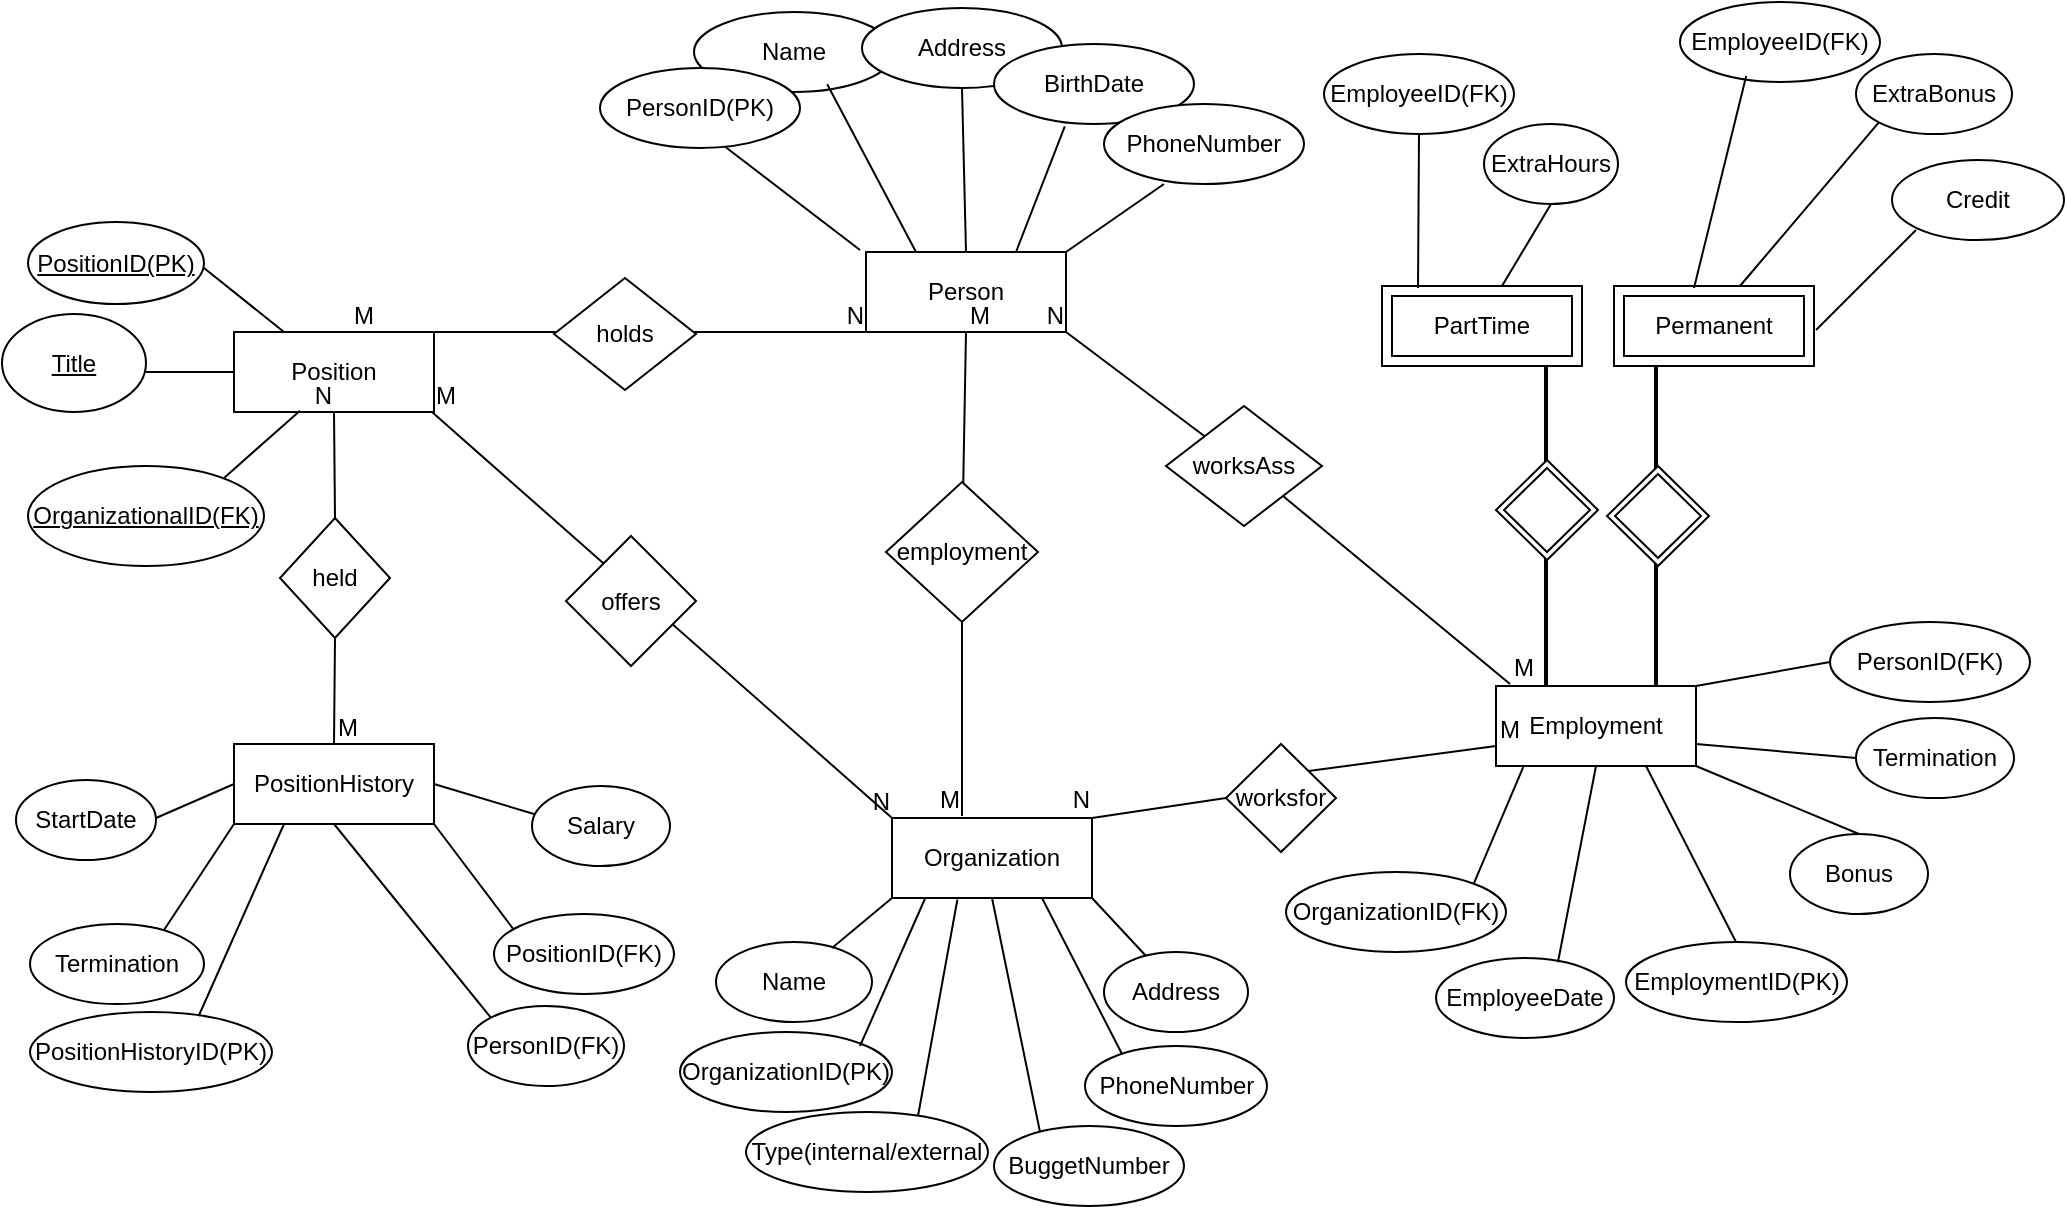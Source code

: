 <mxfile version="26.1.1">
  <diagram id="R2lEEEUBdFMjLlhIrx00" name="Page-1">
    <mxGraphModel dx="2434" dy="559" grid="0" gridSize="10" guides="1" tooltips="1" connect="1" arrows="1" fold="1" page="1" pageScale="1" pageWidth="1400" pageHeight="850" math="0" shadow="0" extFonts="Permanent Marker^https://fonts.googleapis.com/css?family=Permanent+Marker">
      <root>
        <mxCell id="0" />
        <mxCell id="1" parent="0" />
        <mxCell id="ryigq5SahpJXSNlZDlZl-99" value="" style="endArrow=none;html=1;rounded=0;entryX=0;entryY=0.5;entryDx=0;entryDy=0;exitX=1;exitY=0;exitDx=0;exitDy=0;" parent="1" source="ryigq5SahpJXSNlZDlZl-77" target="ryigq5SahpJXSNlZDlZl-81" edge="1">
          <mxGeometry width="50" height="50" relative="1" as="geometry">
            <mxPoint x="675" y="371" as="sourcePoint" />
            <mxPoint x="725" y="321" as="targetPoint" />
          </mxGeometry>
        </mxCell>
        <mxCell id="ryigq5SahpJXSNlZDlZl-1" value="Person" style="whiteSpace=wrap;html=1;align=center;" parent="1" vertex="1">
          <mxGeometry x="322" y="153" width="100" height="40" as="geometry" />
        </mxCell>
        <mxCell id="ryigq5SahpJXSNlZDlZl-2" value="Name" style="ellipse;whiteSpace=wrap;html=1;align=center;" parent="1" vertex="1">
          <mxGeometry x="236" y="33" width="100" height="40" as="geometry" />
        </mxCell>
        <mxCell id="ryigq5SahpJXSNlZDlZl-3" value="PersonID(PK)" style="ellipse;whiteSpace=wrap;html=1;align=center;" parent="1" vertex="1">
          <mxGeometry x="189" y="61" width="100" height="40" as="geometry" />
        </mxCell>
        <mxCell id="ryigq5SahpJXSNlZDlZl-4" value="Address" style="ellipse;whiteSpace=wrap;html=1;align=center;" parent="1" vertex="1">
          <mxGeometry x="320" y="31" width="100" height="40" as="geometry" />
        </mxCell>
        <mxCell id="ryigq5SahpJXSNlZDlZl-5" value="BirthDate" style="ellipse;whiteSpace=wrap;html=1;align=center;" parent="1" vertex="1">
          <mxGeometry x="386" y="49" width="100" height="40" as="geometry" />
        </mxCell>
        <mxCell id="ryigq5SahpJXSNlZDlZl-6" value="PhoneNumber" style="ellipse;whiteSpace=wrap;html=1;align=center;" parent="1" vertex="1">
          <mxGeometry x="441" y="79" width="100" height="40" as="geometry" />
        </mxCell>
        <mxCell id="ryigq5SahpJXSNlZDlZl-7" value="" style="endArrow=none;html=1;rounded=0;entryX=0.25;entryY=0;entryDx=0;entryDy=0;exitX=0.666;exitY=0.903;exitDx=0;exitDy=0;exitPerimeter=0;" parent="1" source="ryigq5SahpJXSNlZDlZl-2" target="ryigq5SahpJXSNlZDlZl-1" edge="1">
          <mxGeometry width="50" height="50" relative="1" as="geometry">
            <mxPoint x="300" y="107" as="sourcePoint" />
            <mxPoint x="308" y="233" as="targetPoint" />
            <Array as="points" />
          </mxGeometry>
        </mxCell>
        <mxCell id="ryigq5SahpJXSNlZDlZl-8" value="" style="endArrow=none;html=1;rounded=0;exitX=0.624;exitY=0.981;exitDx=0;exitDy=0;exitPerimeter=0;" parent="1" source="ryigq5SahpJXSNlZDlZl-3" edge="1">
          <mxGeometry width="50" height="50" relative="1" as="geometry">
            <mxPoint x="212" y="139" as="sourcePoint" />
            <mxPoint x="319" y="152" as="targetPoint" />
            <Array as="points" />
          </mxGeometry>
        </mxCell>
        <mxCell id="ryigq5SahpJXSNlZDlZl-9" value="" style="endArrow=none;html=1;rounded=0;exitX=0.75;exitY=0;exitDx=0;exitDy=0;entryX=0.354;entryY=1.031;entryDx=0;entryDy=0;entryPerimeter=0;" parent="1" source="ryigq5SahpJXSNlZDlZl-1" target="ryigq5SahpJXSNlZDlZl-5" edge="1">
          <mxGeometry width="50" height="50" relative="1" as="geometry">
            <mxPoint x="400" y="150" as="sourcePoint" />
            <mxPoint x="433" y="105" as="targetPoint" />
          </mxGeometry>
        </mxCell>
        <mxCell id="ryigq5SahpJXSNlZDlZl-10" value="" style="endArrow=none;html=1;rounded=0;exitX=1;exitY=0;exitDx=0;exitDy=0;entryX=0.3;entryY=1;entryDx=0;entryDy=0;entryPerimeter=0;" parent="1" source="ryigq5SahpJXSNlZDlZl-1" target="ryigq5SahpJXSNlZDlZl-6" edge="1">
          <mxGeometry width="50" height="50" relative="1" as="geometry">
            <mxPoint x="425" y="183" as="sourcePoint" />
            <mxPoint x="475" y="133" as="targetPoint" />
          </mxGeometry>
        </mxCell>
        <mxCell id="ryigq5SahpJXSNlZDlZl-11" value="" style="endArrow=none;html=1;rounded=0;entryX=0.5;entryY=1;entryDx=0;entryDy=0;exitX=0.5;exitY=0;exitDx=0;exitDy=0;" parent="1" source="ryigq5SahpJXSNlZDlZl-1" target="ryigq5SahpJXSNlZDlZl-4" edge="1">
          <mxGeometry width="50" height="50" relative="1" as="geometry">
            <mxPoint x="355" y="153" as="sourcePoint" />
            <mxPoint x="405" y="103" as="targetPoint" />
          </mxGeometry>
        </mxCell>
        <mxCell id="ryigq5SahpJXSNlZDlZl-12" value="Position" style="whiteSpace=wrap;html=1;align=center;" parent="1" vertex="1">
          <mxGeometry x="6" y="193" width="100" height="40" as="geometry" />
        </mxCell>
        <mxCell id="ryigq5SahpJXSNlZDlZl-16" value="" style="endArrow=none;html=1;rounded=0;entryX=0;entryY=1;entryDx=0;entryDy=0;" parent="1" target="ryigq5SahpJXSNlZDlZl-1" edge="1">
          <mxGeometry relative="1" as="geometry">
            <mxPoint x="64" y="193" as="sourcePoint" />
            <mxPoint x="224" y="193" as="targetPoint" />
          </mxGeometry>
        </mxCell>
        <mxCell id="ryigq5SahpJXSNlZDlZl-17" value="M" style="resizable=0;html=1;whiteSpace=wrap;align=left;verticalAlign=bottom;" parent="ryigq5SahpJXSNlZDlZl-16" connectable="0" vertex="1">
          <mxGeometry x="-1" relative="1" as="geometry" />
        </mxCell>
        <mxCell id="ryigq5SahpJXSNlZDlZl-18" value="N" style="resizable=0;html=1;whiteSpace=wrap;align=right;verticalAlign=bottom;" parent="ryigq5SahpJXSNlZDlZl-16" connectable="0" vertex="1">
          <mxGeometry x="1" relative="1" as="geometry" />
        </mxCell>
        <mxCell id="ryigq5SahpJXSNlZDlZl-20" value="holds" style="shape=rhombus;perimeter=rhombusPerimeter;whiteSpace=wrap;html=1;align=center;" parent="1" vertex="1">
          <mxGeometry x="166" y="166" width="71" height="56" as="geometry" />
        </mxCell>
        <mxCell id="ryigq5SahpJXSNlZDlZl-21" value="OrganizationalID(FK)" style="ellipse;whiteSpace=wrap;html=1;align=center;fontStyle=4;" parent="1" vertex="1">
          <mxGeometry x="-97" y="260" width="118" height="50" as="geometry" />
        </mxCell>
        <mxCell id="ryigq5SahpJXSNlZDlZl-22" value="Title" style="ellipse;whiteSpace=wrap;html=1;align=center;fontStyle=4;" parent="1" vertex="1">
          <mxGeometry x="-110" y="184" width="72" height="49" as="geometry" />
        </mxCell>
        <mxCell id="ryigq5SahpJXSNlZDlZl-23" value="PositionID(PK)" style="ellipse;whiteSpace=wrap;html=1;align=center;fontStyle=4;" parent="1" vertex="1">
          <mxGeometry x="-97" y="138" width="88" height="41" as="geometry" />
        </mxCell>
        <mxCell id="ryigq5SahpJXSNlZDlZl-24" value="" style="endArrow=none;html=1;rounded=0;entryX=0.33;entryY=0.983;entryDx=0;entryDy=0;entryPerimeter=0;" parent="1" target="ryigq5SahpJXSNlZDlZl-12" edge="1">
          <mxGeometry width="50" height="50" relative="1" as="geometry">
            <mxPoint x="1" y="266" as="sourcePoint" />
            <mxPoint x="51" y="216" as="targetPoint" />
          </mxGeometry>
        </mxCell>
        <mxCell id="ryigq5SahpJXSNlZDlZl-25" value="" style="endArrow=none;html=1;rounded=0;entryX=0;entryY=0.5;entryDx=0;entryDy=0;" parent="1" target="ryigq5SahpJXSNlZDlZl-12" edge="1">
          <mxGeometry width="50" height="50" relative="1" as="geometry">
            <mxPoint x="-38" y="213" as="sourcePoint" />
            <mxPoint x="12" y="163" as="targetPoint" />
          </mxGeometry>
        </mxCell>
        <mxCell id="ryigq5SahpJXSNlZDlZl-27" value="" style="endArrow=none;html=1;rounded=0;entryX=0.25;entryY=0;entryDx=0;entryDy=0;" parent="1" target="ryigq5SahpJXSNlZDlZl-12" edge="1">
          <mxGeometry width="50" height="50" relative="1" as="geometry">
            <mxPoint x="-9" y="161" as="sourcePoint" />
            <mxPoint x="36" y="197" as="targetPoint" />
          </mxGeometry>
        </mxCell>
        <mxCell id="ryigq5SahpJXSNlZDlZl-28" value="PositionHistory" style="whiteSpace=wrap;html=1;align=center;" parent="1" vertex="1">
          <mxGeometry x="6" y="399" width="100" height="40" as="geometry" />
        </mxCell>
        <mxCell id="ryigq5SahpJXSNlZDlZl-29" value="" style="endArrow=none;html=1;rounded=0;exitX=0.5;exitY=0;exitDx=0;exitDy=0;entryX=0.5;entryY=1;entryDx=0;entryDy=0;" parent="1" source="ryigq5SahpJXSNlZDlZl-50" target="ryigq5SahpJXSNlZDlZl-12" edge="1">
          <mxGeometry relative="1" as="geometry">
            <mxPoint x="203" y="258" as="sourcePoint" />
            <mxPoint x="363" y="258" as="targetPoint" />
          </mxGeometry>
        </mxCell>
        <mxCell id="ryigq5SahpJXSNlZDlZl-31" value="N" style="resizable=0;html=1;whiteSpace=wrap;align=right;verticalAlign=bottom;" parent="ryigq5SahpJXSNlZDlZl-29" connectable="0" vertex="1">
          <mxGeometry x="1" relative="1" as="geometry" />
        </mxCell>
        <mxCell id="ryigq5SahpJXSNlZDlZl-32" value="Salary" style="ellipse;whiteSpace=wrap;html=1;align=center;" parent="1" vertex="1">
          <mxGeometry x="155" y="420" width="69" height="40" as="geometry" />
        </mxCell>
        <mxCell id="ryigq5SahpJXSNlZDlZl-33" value="StartDate" style="ellipse;whiteSpace=wrap;html=1;align=center;" parent="1" vertex="1">
          <mxGeometry x="-103" y="417" width="70" height="40" as="geometry" />
        </mxCell>
        <mxCell id="ryigq5SahpJXSNlZDlZl-34" value="Termination" style="ellipse;whiteSpace=wrap;html=1;align=center;" parent="1" vertex="1">
          <mxGeometry x="-96" y="489" width="87" height="40" as="geometry" />
        </mxCell>
        <mxCell id="ryigq5SahpJXSNlZDlZl-35" value="PositionHistoryID(PK)" style="ellipse;whiteSpace=wrap;html=1;align=center;" parent="1" vertex="1">
          <mxGeometry x="-96" y="533" width="121" height="40" as="geometry" />
        </mxCell>
        <mxCell id="ryigq5SahpJXSNlZDlZl-36" value="PersonID(FK)" style="ellipse;whiteSpace=wrap;html=1;align=center;" parent="1" vertex="1">
          <mxGeometry x="123" y="530" width="78" height="40" as="geometry" />
        </mxCell>
        <mxCell id="ryigq5SahpJXSNlZDlZl-37" value="PositionID(FK)" style="ellipse;whiteSpace=wrap;html=1;align=center;" parent="1" vertex="1">
          <mxGeometry x="136" y="484" width="90" height="40" as="geometry" />
        </mxCell>
        <mxCell id="ryigq5SahpJXSNlZDlZl-38" value="" style="endArrow=none;html=1;rounded=0;entryX=0;entryY=1;entryDx=0;entryDy=0;" parent="1" target="ryigq5SahpJXSNlZDlZl-28" edge="1">
          <mxGeometry width="50" height="50" relative="1" as="geometry">
            <mxPoint x="-29" y="492" as="sourcePoint" />
            <mxPoint x="21" y="442" as="targetPoint" />
          </mxGeometry>
        </mxCell>
        <mxCell id="ryigq5SahpJXSNlZDlZl-40" value="" style="endArrow=none;html=1;rounded=0;entryX=0.25;entryY=1;entryDx=0;entryDy=0;exitX=0.697;exitY=0.05;exitDx=0;exitDy=0;exitPerimeter=0;" parent="1" source="ryigq5SahpJXSNlZDlZl-35" target="ryigq5SahpJXSNlZDlZl-28" edge="1">
          <mxGeometry width="50" height="50" relative="1" as="geometry">
            <mxPoint x="16" y="534" as="sourcePoint" />
            <mxPoint x="34" y="454" as="targetPoint" />
          </mxGeometry>
        </mxCell>
        <mxCell id="ryigq5SahpJXSNlZDlZl-41" value="" style="endArrow=none;html=1;rounded=0;entryX=0.5;entryY=1;entryDx=0;entryDy=0;exitX=0;exitY=0;exitDx=0;exitDy=0;" parent="1" source="ryigq5SahpJXSNlZDlZl-36" target="ryigq5SahpJXSNlZDlZl-28" edge="1">
          <mxGeometry width="50" height="50" relative="1" as="geometry">
            <mxPoint x="99" y="536" as="sourcePoint" />
            <mxPoint x="149" y="486" as="targetPoint" />
          </mxGeometry>
        </mxCell>
        <mxCell id="ryigq5SahpJXSNlZDlZl-42" value="" style="endArrow=none;html=1;rounded=0;entryX=1;entryY=1;entryDx=0;entryDy=0;" parent="1" target="ryigq5SahpJXSNlZDlZl-28" edge="1">
          <mxGeometry width="50" height="50" relative="1" as="geometry">
            <mxPoint x="146" y="492" as="sourcePoint" />
            <mxPoint x="131" y="448" as="targetPoint" />
          </mxGeometry>
        </mxCell>
        <mxCell id="ryigq5SahpJXSNlZDlZl-45" value="" style="endArrow=none;html=1;rounded=0;entryX=0;entryY=0.5;entryDx=0;entryDy=0;" parent="1" target="ryigq5SahpJXSNlZDlZl-28" edge="1">
          <mxGeometry width="50" height="50" relative="1" as="geometry">
            <mxPoint x="-33" y="436" as="sourcePoint" />
            <mxPoint x="17" y="386" as="targetPoint" />
          </mxGeometry>
        </mxCell>
        <mxCell id="ryigq5SahpJXSNlZDlZl-46" value="" style="endArrow=none;html=1;rounded=0;entryX=1;entryY=0.5;entryDx=0;entryDy=0;" parent="1" target="ryigq5SahpJXSNlZDlZl-28" edge="1">
          <mxGeometry width="50" height="50" relative="1" as="geometry">
            <mxPoint x="156" y="434" as="sourcePoint" />
            <mxPoint x="206" y="384" as="targetPoint" />
          </mxGeometry>
        </mxCell>
        <mxCell id="ryigq5SahpJXSNlZDlZl-49" value="Organization" style="whiteSpace=wrap;html=1;align=center;" parent="1" vertex="1">
          <mxGeometry x="335" y="436" width="100" height="40" as="geometry" />
        </mxCell>
        <mxCell id="ryigq5SahpJXSNlZDlZl-51" value="" style="endArrow=none;html=1;rounded=0;exitX=0.5;exitY=0;exitDx=0;exitDy=0;entryX=0.5;entryY=1;entryDx=0;entryDy=0;" parent="1" source="ryigq5SahpJXSNlZDlZl-28" target="ryigq5SahpJXSNlZDlZl-50" edge="1">
          <mxGeometry relative="1" as="geometry">
            <mxPoint x="56" y="399" as="sourcePoint" />
            <mxPoint x="56" y="233" as="targetPoint" />
          </mxGeometry>
        </mxCell>
        <mxCell id="ryigq5SahpJXSNlZDlZl-52" value="M" style="resizable=0;html=1;whiteSpace=wrap;align=left;verticalAlign=bottom;" parent="ryigq5SahpJXSNlZDlZl-51" connectable="0" vertex="1">
          <mxGeometry x="-1" relative="1" as="geometry" />
        </mxCell>
        <mxCell id="ryigq5SahpJXSNlZDlZl-50" value="held" style="shape=rhombus;perimeter=rhombusPerimeter;whiteSpace=wrap;html=1;align=center;" parent="1" vertex="1">
          <mxGeometry x="29" y="286" width="55" height="60" as="geometry" />
        </mxCell>
        <mxCell id="ryigq5SahpJXSNlZDlZl-54" value="" style="endArrow=none;html=1;rounded=0;entryX=0;entryY=0;entryDx=0;entryDy=0;" parent="1" target="ryigq5SahpJXSNlZDlZl-49" edge="1">
          <mxGeometry relative="1" as="geometry">
            <mxPoint x="105" y="233" as="sourcePoint" />
            <mxPoint x="265" y="233" as="targetPoint" />
          </mxGeometry>
        </mxCell>
        <mxCell id="ryigq5SahpJXSNlZDlZl-55" value="M" style="resizable=0;html=1;whiteSpace=wrap;align=left;verticalAlign=bottom;" parent="ryigq5SahpJXSNlZDlZl-54" connectable="0" vertex="1">
          <mxGeometry x="-1" relative="1" as="geometry" />
        </mxCell>
        <mxCell id="ryigq5SahpJXSNlZDlZl-56" value="N" style="resizable=0;html=1;whiteSpace=wrap;align=right;verticalAlign=bottom;" parent="ryigq5SahpJXSNlZDlZl-54" connectable="0" vertex="1">
          <mxGeometry x="1" relative="1" as="geometry" />
        </mxCell>
        <mxCell id="ryigq5SahpJXSNlZDlZl-57" value="offers" style="shape=rhombus;perimeter=rhombusPerimeter;whiteSpace=wrap;html=1;align=center;" parent="1" vertex="1">
          <mxGeometry x="172" y="295" width="65" height="65" as="geometry" />
        </mxCell>
        <mxCell id="ryigq5SahpJXSNlZDlZl-58" value="PhoneNumber" style="ellipse;whiteSpace=wrap;html=1;align=center;" parent="1" vertex="1">
          <mxGeometry x="431.5" y="550" width="91" height="40" as="geometry" />
        </mxCell>
        <mxCell id="ryigq5SahpJXSNlZDlZl-59" value="Address" style="ellipse;whiteSpace=wrap;html=1;align=center;" parent="1" vertex="1">
          <mxGeometry x="441" y="503" width="72" height="40" as="geometry" />
        </mxCell>
        <mxCell id="ryigq5SahpJXSNlZDlZl-60" value="OrganizationID(PK)" style="ellipse;whiteSpace=wrap;html=1;align=center;" parent="1" vertex="1">
          <mxGeometry x="229" y="543" width="106" height="40" as="geometry" />
        </mxCell>
        <mxCell id="ryigq5SahpJXSNlZDlZl-61" value="BuggetNumber" style="ellipse;whiteSpace=wrap;html=1;align=center;" parent="1" vertex="1">
          <mxGeometry x="386" y="590" width="95" height="40" as="geometry" />
        </mxCell>
        <mxCell id="ryigq5SahpJXSNlZDlZl-62" value="Type(internal/external" style="ellipse;whiteSpace=wrap;html=1;align=center;" parent="1" vertex="1">
          <mxGeometry x="262" y="583" width="121" height="40" as="geometry" />
        </mxCell>
        <mxCell id="ryigq5SahpJXSNlZDlZl-63" value="Name" style="ellipse;whiteSpace=wrap;html=1;align=center;" parent="1" vertex="1">
          <mxGeometry x="247" y="498" width="78" height="40" as="geometry" />
        </mxCell>
        <mxCell id="ryigq5SahpJXSNlZDlZl-64" value="" style="endArrow=none;html=1;rounded=0;entryX=0;entryY=1;entryDx=0;entryDy=0;" parent="1" target="ryigq5SahpJXSNlZDlZl-49" edge="1">
          <mxGeometry width="50" height="50" relative="1" as="geometry">
            <mxPoint x="305" y="501" as="sourcePoint" />
            <mxPoint x="355" y="451" as="targetPoint" />
          </mxGeometry>
        </mxCell>
        <mxCell id="ryigq5SahpJXSNlZDlZl-65" value="" style="endArrow=none;html=1;rounded=0;entryX=0.167;entryY=0.997;entryDx=0;entryDy=0;entryPerimeter=0;" parent="1" target="ryigq5SahpJXSNlZDlZl-49" edge="1">
          <mxGeometry width="50" height="50" relative="1" as="geometry">
            <mxPoint x="319" y="550" as="sourcePoint" />
            <mxPoint x="356" y="481" as="targetPoint" />
          </mxGeometry>
        </mxCell>
        <mxCell id="ryigq5SahpJXSNlZDlZl-66" value="" style="endArrow=none;html=1;rounded=0;entryX=0.327;entryY=1.019;entryDx=0;entryDy=0;entryPerimeter=0;" parent="1" target="ryigq5SahpJXSNlZDlZl-49" edge="1">
          <mxGeometry width="50" height="50" relative="1" as="geometry">
            <mxPoint x="348" y="585" as="sourcePoint" />
            <mxPoint x="398" y="535" as="targetPoint" />
          </mxGeometry>
        </mxCell>
        <mxCell id="ryigq5SahpJXSNlZDlZl-67" value="" style="endArrow=none;html=1;rounded=0;entryX=0.5;entryY=1;entryDx=0;entryDy=0;" parent="1" target="ryigq5SahpJXSNlZDlZl-49" edge="1">
          <mxGeometry width="50" height="50" relative="1" as="geometry">
            <mxPoint x="409" y="593" as="sourcePoint" />
            <mxPoint x="459" y="543" as="targetPoint" />
          </mxGeometry>
        </mxCell>
        <mxCell id="ryigq5SahpJXSNlZDlZl-68" value="" style="endArrow=none;html=1;rounded=0;entryX=0.75;entryY=1;entryDx=0;entryDy=0;" parent="1" target="ryigq5SahpJXSNlZDlZl-49" edge="1">
          <mxGeometry width="50" height="50" relative="1" as="geometry">
            <mxPoint x="450" y="554" as="sourcePoint" />
            <mxPoint x="500" y="504" as="targetPoint" />
          </mxGeometry>
        </mxCell>
        <mxCell id="ryigq5SahpJXSNlZDlZl-69" value="" style="endArrow=none;html=1;rounded=0;entryX=1;entryY=1;entryDx=0;entryDy=0;" parent="1" target="ryigq5SahpJXSNlZDlZl-49" edge="1">
          <mxGeometry width="50" height="50" relative="1" as="geometry">
            <mxPoint x="462" y="505" as="sourcePoint" />
            <mxPoint x="512" y="455" as="targetPoint" />
          </mxGeometry>
        </mxCell>
        <mxCell id="ryigq5SahpJXSNlZDlZl-70" value="" style="endArrow=none;html=1;rounded=0;exitX=0.5;exitY=1;exitDx=0;exitDy=0;" parent="1" source="ryigq5SahpJXSNlZDlZl-73" edge="1">
          <mxGeometry relative="1" as="geometry">
            <mxPoint x="323" y="309" as="sourcePoint" />
            <mxPoint x="370" y="435" as="targetPoint" />
          </mxGeometry>
        </mxCell>
        <mxCell id="ryigq5SahpJXSNlZDlZl-72" value="M" style="resizable=0;html=1;whiteSpace=wrap;align=right;verticalAlign=bottom;" parent="ryigq5SahpJXSNlZDlZl-70" connectable="0" vertex="1">
          <mxGeometry x="1" relative="1" as="geometry" />
        </mxCell>
        <mxCell id="ryigq5SahpJXSNlZDlZl-74" value="" style="endArrow=none;html=1;rounded=0;exitX=0.5;exitY=1;exitDx=0;exitDy=0;" parent="1" source="ryigq5SahpJXSNlZDlZl-1" target="ryigq5SahpJXSNlZDlZl-73" edge="1">
          <mxGeometry relative="1" as="geometry">
            <mxPoint x="372" y="193" as="sourcePoint" />
            <mxPoint x="379" y="435" as="targetPoint" />
          </mxGeometry>
        </mxCell>
        <mxCell id="ryigq5SahpJXSNlZDlZl-75" value="M" style="resizable=0;html=1;whiteSpace=wrap;align=left;verticalAlign=bottom;" parent="ryigq5SahpJXSNlZDlZl-74" connectable="0" vertex="1">
          <mxGeometry x="-1" relative="1" as="geometry" />
        </mxCell>
        <mxCell id="ryigq5SahpJXSNlZDlZl-73" value="employment" style="shape=rhombus;perimeter=rhombusPerimeter;whiteSpace=wrap;html=1;align=center;" parent="1" vertex="1">
          <mxGeometry x="332" y="268" width="76" height="70" as="geometry" />
        </mxCell>
        <mxCell id="ryigq5SahpJXSNlZDlZl-77" value="Employment" style="whiteSpace=wrap;html=1;align=center;" parent="1" vertex="1">
          <mxGeometry x="637" y="370" width="100" height="40" as="geometry" />
        </mxCell>
        <mxCell id="ryigq5SahpJXSNlZDlZl-78" value="EmploymentID(PK)" style="ellipse;whiteSpace=wrap;html=1;align=center;" parent="1" vertex="1">
          <mxGeometry x="702" y="498" width="110.5" height="40" as="geometry" />
        </mxCell>
        <mxCell id="ryigq5SahpJXSNlZDlZl-79" value="OrganizationID(FK)" style="ellipse;whiteSpace=wrap;html=1;align=center;" parent="1" vertex="1">
          <mxGeometry x="532" y="463" width="110" height="40" as="geometry" />
        </mxCell>
        <mxCell id="ryigq5SahpJXSNlZDlZl-80" value="EmployeeDate" style="ellipse;whiteSpace=wrap;html=1;align=center;" parent="1" vertex="1">
          <mxGeometry x="607" y="506" width="89" height="40" as="geometry" />
        </mxCell>
        <mxCell id="ryigq5SahpJXSNlZDlZl-81" value="PersonID(FK)" style="ellipse;whiteSpace=wrap;html=1;align=center;" parent="1" vertex="1">
          <mxGeometry x="804" y="338" width="100" height="40" as="geometry" />
        </mxCell>
        <mxCell id="ryigq5SahpJXSNlZDlZl-82" value="Termination" style="ellipse;whiteSpace=wrap;html=1;align=center;" parent="1" vertex="1">
          <mxGeometry x="817" y="386" width="79" height="40" as="geometry" />
        </mxCell>
        <mxCell id="ryigq5SahpJXSNlZDlZl-83" value="Bonus" style="ellipse;whiteSpace=wrap;html=1;align=center;" parent="1" vertex="1">
          <mxGeometry x="784" y="444" width="69" height="40" as="geometry" />
        </mxCell>
        <mxCell id="ryigq5SahpJXSNlZDlZl-88" value="" style="endArrow=none;html=1;rounded=0;exitX=0;exitY=0.5;exitDx=0;exitDy=0;entryX=1;entryY=0;entryDx=0;entryDy=0;" parent="1" source="ryigq5SahpJXSNlZDlZl-91" target="ryigq5SahpJXSNlZDlZl-49" edge="1">
          <mxGeometry relative="1" as="geometry">
            <mxPoint x="559" y="541" as="sourcePoint" />
            <mxPoint x="719" y="541" as="targetPoint" />
          </mxGeometry>
        </mxCell>
        <mxCell id="ryigq5SahpJXSNlZDlZl-90" value="N" style="resizable=0;html=1;whiteSpace=wrap;align=right;verticalAlign=bottom;" parent="ryigq5SahpJXSNlZDlZl-88" connectable="0" vertex="1">
          <mxGeometry x="1" relative="1" as="geometry" />
        </mxCell>
        <mxCell id="ryigq5SahpJXSNlZDlZl-92" value="" style="endArrow=none;html=1;rounded=0;exitX=0;exitY=0.75;exitDx=0;exitDy=0;entryX=1;entryY=0;entryDx=0;entryDy=0;" parent="1" source="ryigq5SahpJXSNlZDlZl-77" target="ryigq5SahpJXSNlZDlZl-91" edge="1">
          <mxGeometry relative="1" as="geometry">
            <mxPoint x="637" y="390" as="sourcePoint" />
            <mxPoint x="435" y="436" as="targetPoint" />
          </mxGeometry>
        </mxCell>
        <mxCell id="ryigq5SahpJXSNlZDlZl-93" value="M" style="resizable=0;html=1;whiteSpace=wrap;align=left;verticalAlign=bottom;" parent="ryigq5SahpJXSNlZDlZl-92" connectable="0" vertex="1">
          <mxGeometry x="-1" relative="1" as="geometry" />
        </mxCell>
        <mxCell id="ryigq5SahpJXSNlZDlZl-91" value="worksfor" style="shape=rhombus;perimeter=rhombusPerimeter;whiteSpace=wrap;html=1;align=center;" parent="1" vertex="1">
          <mxGeometry x="502" y="399" width="55" height="54" as="geometry" />
        </mxCell>
        <mxCell id="ryigq5SahpJXSNlZDlZl-95" value="" style="endArrow=none;html=1;rounded=0;entryX=0.136;entryY=1.015;entryDx=0;entryDy=0;entryPerimeter=0;exitX=1;exitY=0;exitDx=0;exitDy=0;" parent="1" source="ryigq5SahpJXSNlZDlZl-79" target="ryigq5SahpJXSNlZDlZl-77" edge="1">
          <mxGeometry width="50" height="50" relative="1" as="geometry">
            <mxPoint x="624" y="452" as="sourcePoint" />
            <mxPoint x="674" y="402" as="targetPoint" />
          </mxGeometry>
        </mxCell>
        <mxCell id="ryigq5SahpJXSNlZDlZl-97" value="" style="endArrow=none;html=1;rounded=0;exitX=0.5;exitY=0;exitDx=0;exitDy=0;entryX=1;entryY=1;entryDx=0;entryDy=0;" parent="1" source="ryigq5SahpJXSNlZDlZl-83" target="ryigq5SahpJXSNlZDlZl-77" edge="1">
          <mxGeometry width="50" height="50" relative="1" as="geometry">
            <mxPoint x="708" y="461" as="sourcePoint" />
            <mxPoint x="687" y="411" as="targetPoint" />
          </mxGeometry>
        </mxCell>
        <mxCell id="ryigq5SahpJXSNlZDlZl-98" value="" style="endArrow=none;html=1;rounded=0;entryX=0.75;entryY=1;entryDx=0;entryDy=0;" parent="1" target="ryigq5SahpJXSNlZDlZl-77" edge="1">
          <mxGeometry width="50" height="50" relative="1" as="geometry">
            <mxPoint x="757" y="498" as="sourcePoint" />
            <mxPoint x="652" y="217" as="targetPoint" />
          </mxGeometry>
        </mxCell>
        <mxCell id="ryigq5SahpJXSNlZDlZl-100" value="" style="endArrow=none;html=1;rounded=0;entryX=0;entryY=0.5;entryDx=0;entryDy=0;exitX=1;exitY=0.725;exitDx=0;exitDy=0;exitPerimeter=0;" parent="1" source="ryigq5SahpJXSNlZDlZl-77" target="ryigq5SahpJXSNlZDlZl-82" edge="1">
          <mxGeometry width="50" height="50" relative="1" as="geometry">
            <mxPoint x="725" y="411" as="sourcePoint" />
            <mxPoint x="725" y="571" as="targetPoint" />
          </mxGeometry>
        </mxCell>
        <mxCell id="ryigq5SahpJXSNlZDlZl-101" value="" style="endArrow=none;html=1;rounded=0;entryX=0.5;entryY=1;entryDx=0;entryDy=0;exitX=0.685;exitY=0.053;exitDx=0;exitDy=0;exitPerimeter=0;" parent="1" source="ryigq5SahpJXSNlZDlZl-80" target="ryigq5SahpJXSNlZDlZl-77" edge="1">
          <mxGeometry width="50" height="50" relative="1" as="geometry">
            <mxPoint x="608" y="363" as="sourcePoint" />
            <mxPoint x="658" y="313" as="targetPoint" />
          </mxGeometry>
        </mxCell>
        <mxCell id="ryigq5SahpJXSNlZDlZl-103" value="" style="endArrow=none;html=1;rounded=0;entryX=1;entryY=1;entryDx=0;entryDy=0;" parent="1" source="ryigq5SahpJXSNlZDlZl-107" target="ryigq5SahpJXSNlZDlZl-1" edge="1">
          <mxGeometry relative="1" as="geometry">
            <mxPoint x="644" y="369" as="sourcePoint" />
            <mxPoint x="470" y="319" as="targetPoint" />
          </mxGeometry>
        </mxCell>
        <mxCell id="ryigq5SahpJXSNlZDlZl-105" value="N" style="resizable=0;html=1;whiteSpace=wrap;align=right;verticalAlign=bottom;" parent="ryigq5SahpJXSNlZDlZl-103" connectable="0" vertex="1">
          <mxGeometry x="1" relative="1" as="geometry" />
        </mxCell>
        <mxCell id="ryigq5SahpJXSNlZDlZl-106" style="edgeStyle=orthogonalEdgeStyle;rounded=0;orthogonalLoop=1;jettySize=auto;html=1;exitX=0.5;exitY=1;exitDx=0;exitDy=0;" parent="1" source="ryigq5SahpJXSNlZDlZl-83" target="ryigq5SahpJXSNlZDlZl-83" edge="1">
          <mxGeometry relative="1" as="geometry" />
        </mxCell>
        <mxCell id="ryigq5SahpJXSNlZDlZl-108" value="" style="endArrow=none;html=1;rounded=0;entryX=1;entryY=1;entryDx=0;entryDy=0;" parent="1" target="ryigq5SahpJXSNlZDlZl-107" edge="1">
          <mxGeometry relative="1" as="geometry">
            <mxPoint x="644" y="369" as="sourcePoint" />
            <mxPoint x="422" y="193" as="targetPoint" />
          </mxGeometry>
        </mxCell>
        <mxCell id="ryigq5SahpJXSNlZDlZl-109" value="M" style="resizable=0;html=1;whiteSpace=wrap;align=left;verticalAlign=bottom;" parent="ryigq5SahpJXSNlZDlZl-108" connectable="0" vertex="1">
          <mxGeometry x="-1" relative="1" as="geometry" />
        </mxCell>
        <mxCell id="ryigq5SahpJXSNlZDlZl-107" value="worksAss" style="shape=rhombus;perimeter=rhombusPerimeter;whiteSpace=wrap;html=1;align=center;" parent="1" vertex="1">
          <mxGeometry x="472" y="230" width="78" height="60" as="geometry" />
        </mxCell>
        <mxCell id="ryigq5SahpJXSNlZDlZl-137" value="" style="line;strokeWidth=2;direction=south;html=1;" parent="1" vertex="1">
          <mxGeometry x="657" y="210" width="10" height="160" as="geometry" />
        </mxCell>
        <mxCell id="ryigq5SahpJXSNlZDlZl-138" value="" style="line;strokeWidth=2;direction=south;html=1;" parent="1" vertex="1">
          <mxGeometry x="712" y="210" width="10" height="160" as="geometry" />
        </mxCell>
        <mxCell id="ryigq5SahpJXSNlZDlZl-141" value="PartTime" style="shape=ext;margin=3;double=1;whiteSpace=wrap;html=1;align=center;" parent="1" vertex="1">
          <mxGeometry x="580" y="170" width="100" height="40" as="geometry" />
        </mxCell>
        <mxCell id="ryigq5SahpJXSNlZDlZl-142" value="Permanent" style="shape=ext;margin=3;double=1;whiteSpace=wrap;html=1;align=center;" parent="1" vertex="1">
          <mxGeometry x="696" y="170" width="100" height="40" as="geometry" />
        </mxCell>
        <mxCell id="ryigq5SahpJXSNlZDlZl-143" value="" style="shape=rhombus;double=1;perimeter=rhombusPerimeter;whiteSpace=wrap;html=1;align=center;" parent="1" vertex="1">
          <mxGeometry x="637" y="257" width="51" height="50" as="geometry" />
        </mxCell>
        <mxCell id="ryigq5SahpJXSNlZDlZl-144" value="" style="shape=rhombus;double=1;perimeter=rhombusPerimeter;whiteSpace=wrap;html=1;align=center;" parent="1" vertex="1">
          <mxGeometry x="692.5" y="260" width="51" height="50" as="geometry" />
        </mxCell>
        <mxCell id="ryigq5SahpJXSNlZDlZl-148" value="EmployeeID(FK)" style="ellipse;whiteSpace=wrap;html=1;align=center;" parent="1" vertex="1">
          <mxGeometry x="551" y="54" width="95" height="40" as="geometry" />
        </mxCell>
        <mxCell id="ryigq5SahpJXSNlZDlZl-149" value="ExtraHours" style="ellipse;whiteSpace=wrap;html=1;align=center;" parent="1" vertex="1">
          <mxGeometry x="631" y="89" width="67" height="40" as="geometry" />
        </mxCell>
        <mxCell id="ryigq5SahpJXSNlZDlZl-150" value="EmployeeID(FK)" style="ellipse;whiteSpace=wrap;html=1;align=center;" parent="1" vertex="1">
          <mxGeometry x="729" y="28" width="100" height="40" as="geometry" />
        </mxCell>
        <mxCell id="ryigq5SahpJXSNlZDlZl-151" value="ExtraBonus" style="ellipse;whiteSpace=wrap;html=1;align=center;" parent="1" vertex="1">
          <mxGeometry x="817" y="54" width="78" height="40" as="geometry" />
        </mxCell>
        <mxCell id="ryigq5SahpJXSNlZDlZl-152" value="Credit" style="ellipse;whiteSpace=wrap;html=1;align=center;" parent="1" vertex="1">
          <mxGeometry x="835" y="107" width="86" height="40" as="geometry" />
        </mxCell>
        <mxCell id="ryigq5SahpJXSNlZDlZl-153" value="" style="endArrow=none;html=1;rounded=0;entryX=0.331;entryY=0.926;entryDx=0;entryDy=0;entryPerimeter=0;" parent="1" target="ryigq5SahpJXSNlZDlZl-150" edge="1">
          <mxGeometry width="50" height="50" relative="1" as="geometry">
            <mxPoint x="736" y="171" as="sourcePoint" />
            <mxPoint x="786" y="121" as="targetPoint" />
          </mxGeometry>
        </mxCell>
        <mxCell id="ryigq5SahpJXSNlZDlZl-155" value="" style="endArrow=none;html=1;rounded=0;entryX=0;entryY=1;entryDx=0;entryDy=0;" parent="1" target="ryigq5SahpJXSNlZDlZl-151" edge="1">
          <mxGeometry width="50" height="50" relative="1" as="geometry">
            <mxPoint x="759" y="170" as="sourcePoint" />
            <mxPoint x="809" y="120" as="targetPoint" />
          </mxGeometry>
        </mxCell>
        <mxCell id="ryigq5SahpJXSNlZDlZl-156" value="" style="endArrow=none;html=1;rounded=0;" parent="1" edge="1">
          <mxGeometry width="50" height="50" relative="1" as="geometry">
            <mxPoint x="797" y="192" as="sourcePoint" />
            <mxPoint x="847" y="142" as="targetPoint" />
          </mxGeometry>
        </mxCell>
        <mxCell id="ryigq5SahpJXSNlZDlZl-157" value="" style="endArrow=none;html=1;rounded=0;entryX=0.5;entryY=1;entryDx=0;entryDy=0;" parent="1" target="ryigq5SahpJXSNlZDlZl-149" edge="1">
          <mxGeometry width="50" height="50" relative="1" as="geometry">
            <mxPoint x="640" y="170" as="sourcePoint" />
            <mxPoint x="690" y="120" as="targetPoint" />
          </mxGeometry>
        </mxCell>
        <mxCell id="ryigq5SahpJXSNlZDlZl-158" value="" style="endArrow=none;html=1;rounded=0;entryX=0.5;entryY=1;entryDx=0;entryDy=0;" parent="1" target="ryigq5SahpJXSNlZDlZl-148" edge="1">
          <mxGeometry width="50" height="50" relative="1" as="geometry">
            <mxPoint x="598" y="171" as="sourcePoint" />
            <mxPoint x="648" y="121" as="targetPoint" />
          </mxGeometry>
        </mxCell>
      </root>
    </mxGraphModel>
  </diagram>
</mxfile>
